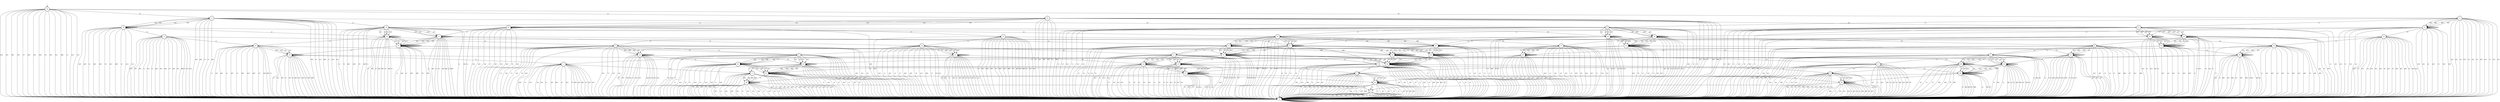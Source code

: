 digraph "data/our_models/magento_3_4_m" {
0 [label=0];
1 [label=1, shape=doublecircle];
2 [label=2, shape=doublecircle];
3 [label=3, shape=doublecircle];
4 [label=4, shape=doublecircle];
5 [label=5, shape=doublecircle];
6 [label=6, shape=doublecircle];
7 [label=7, shape=doublecircle];
8 [label=8, shape=doublecircle];
9 [label=9, shape=doublecircle];
10 [label=10, shape=doublecircle];
11 [label=11, shape=doublecircle];
12 [label=12, shape=doublecircle];
13 [label=13, shape=doublecircle];
14 [label=14, shape=doublecircle];
15 [label=15, shape=doublecircle];
16 [label=16, shape=doublecircle];
17 [label=17, shape=doublecircle];
18 [label=18, shape=doublecircle];
19 [label=19, shape=doublecircle];
20 [label=20, shape=doublecircle];
21 [label=21, shape=doublecircle];
22 [label=22, shape=doublecircle];
23 [label=23, shape=doublecircle];
24 [label=24, shape=doublecircle];
25 [label=25, shape=doublecircle];
26 [label=26, shape=doublecircle];
27 [label=27, shape=doublecircle];
28 [label=28, shape=doublecircle];
29 [label=29, shape=doublecircle];
30 [label=30, shape=doublecircle];
31 [label=31, shape=doublecircle];
32 [label=32, shape=doublecircle];
33 [label=33, shape=doublecircle];
34 [label=34, shape=doublecircle];
35 [label=35, shape=doublecircle];
36 [label=36, shape=doublecircle];
37 [label=37, shape=doublecircle];
38 [label=38, shape=doublecircle];
39 [label=39, shape=doublecircle];
40 [label=40, shape=doublecircle];
41 [label=41, shape=doublecircle];
42 [label=42, shape=doublecircle];
43 [label=43, shape=doublecircle];
44 [label=44, shape=doublecircle];
45 [label=45, shape=doublecircle];
46 [label=46, shape=doublecircle];
47 [label=47, shape=doublecircle];
48 [label=48, shape=doublecircle];
49 [label=49, shape=doublecircle];
50 [label=50, shape=doublecircle];
51 [label=51, shape=doublecircle];
52 [label=52, shape=doublecircle];
53 [label=53, shape=doublecircle];
54 [label=54, shape=doublecircle];
55 [label=55, shape=doublecircle];
56 [label=56, shape=doublecircle];
57 [label=57, shape=doublecircle];
58 [label=58, shape=doublecircle];
59 [label=59, shape=doublecircle];
60 [label=60, shape=doublecircle];
61 [label=61, shape=doublecircle];
62 [label=62, shape=doublecircle];
63 [label=63, shape=doublecircle];
64 [label=64, shape=doublecircle];
0 -> 0  [label=A10];
0 -> 0  [label=L1];
0 -> 0  [label=A21];
0 -> 0  [label=A01];
0 -> 0  [label=L0];
0 -> 0  [label=L2];
0 -> 0  [label=A22];
0 -> 0  [label=C2];
0 -> 0  [label=A02];
0 -> 0  [label=A23];
0 -> 0  [label=A03];
0 -> 0  [label=C0];
0 -> 0  [label=A20];
0 -> 0  [label=A12];
0 -> 0  [label=A00];
0 -> 0  [label=C1];
0 -> 0  [label=A13];
0 -> 0  [label=A11];
1 -> 0  [label=A10];
1 -> 0  [label=L1];
1 -> 0  [label=A21];
1 -> 0  [label=A01];
1 -> 0  [label=L0];
1 -> 0  [label=L2];
1 -> 0  [label=A22];
1 -> 0  [label=C2];
1 -> 0  [label=A02];
1 -> 0  [label=A23];
1 -> 0  [label=A03];
1 -> 0  [label=C0];
1 -> 0  [label=A20];
1 -> 0  [label=A12];
1 -> 0  [label=A00];
1 -> 0  [label=C1];
1 -> 0  [label=A13];
1 -> 0  [label=A11];
2 -> 64  [label=A10];
2 -> 0  [label=L1];
2 -> 0  [label=A21];
2 -> 0  [label=A01];
2 -> 0  [label=L0];
2 -> 0  [label=L2];
2 -> 0  [label=A22];
2 -> 0  [label=C2];
2 -> 0  [label=A02];
2 -> 0  [label=A23];
2 -> 0  [label=A03];
2 -> 0  [label=C0];
2 -> 0  [label=A20];
2 -> 64  [label=A12];
2 -> 0  [label=A00];
2 -> 0  [label=C1];
2 -> 64  [label=A13];
2 -> 64  [label=A11];
3 -> 0  [label=A10];
3 -> 2  [label=L1];
3 -> 0  [label=A21];
3 -> 0  [label=A01];
3 -> 0  [label=L0];
3 -> 0  [label=L2];
3 -> 0  [label=A22];
3 -> 0  [label=C2];
3 -> 0  [label=A02];
3 -> 0  [label=A23];
3 -> 0  [label=A03];
3 -> 0  [label=C0];
3 -> 0  [label=A20];
3 -> 0  [label=A12];
3 -> 0  [label=A00];
3 -> 0  [label=C1];
3 -> 0  [label=A13];
3 -> 0  [label=A11];
4 -> 0  [label=A10];
4 -> 5  [label=L1];
4 -> 33  [label=A21];
4 -> 0  [label=A01];
4 -> 0  [label=L0];
4 -> 0  [label=L2];
4 -> 33  [label=A22];
4 -> 0  [label=C2];
4 -> 0  [label=A02];
4 -> 33  [label=A23];
4 -> 0  [label=A03];
4 -> 0  [label=C0];
4 -> 33  [label=A20];
4 -> 0  [label=A12];
4 -> 0  [label=A00];
4 -> 0  [label=C1];
4 -> 0  [label=A13];
4 -> 0  [label=A11];
5 -> 60  [label=A10];
5 -> 0  [label=L1];
5 -> 35  [label=A21];
5 -> 0  [label=A01];
5 -> 0  [label=L0];
5 -> 0  [label=L2];
5 -> 35  [label=A22];
5 -> 0  [label=C2];
5 -> 0  [label=A02];
5 -> 35  [label=A23];
5 -> 0  [label=A03];
5 -> 0  [label=C0];
5 -> 35  [label=A20];
5 -> 60  [label=A12];
5 -> 0  [label=A00];
5 -> 0  [label=C1];
5 -> 60  [label=A13];
5 -> 60  [label=A11];
6 -> 0  [label=A10];
6 -> 0  [label=L1];
6 -> 36  [label=A21];
6 -> 0  [label=A01];
6 -> 0  [label=L0];
6 -> 0  [label=L2];
6 -> 36  [label=A22];
6 -> 0  [label=C2];
6 -> 0  [label=A02];
6 -> 36  [label=A23];
6 -> 0  [label=A03];
6 -> 0  [label=C0];
6 -> 36  [label=A20];
6 -> 0  [label=A12];
6 -> 0  [label=A00];
6 -> 0  [label=C1];
6 -> 0  [label=A13];
6 -> 0  [label=A11];
7 -> 0  [label=A10];
7 -> 8  [label=L1];
7 -> 0  [label=A21];
7 -> 44  [label=A01];
7 -> 0  [label=L0];
7 -> 0  [label=L2];
7 -> 0  [label=A22];
7 -> 0  [label=C2];
7 -> 44  [label=A02];
7 -> 0  [label=A23];
7 -> 44  [label=A03];
7 -> 0  [label=C0];
7 -> 0  [label=A20];
7 -> 0  [label=A12];
7 -> 44  [label=A00];
7 -> 0  [label=C1];
7 -> 0  [label=A13];
7 -> 0  [label=A11];
8 -> 61  [label=A10];
8 -> 0  [label=L1];
8 -> 0  [label=A21];
8 -> 46  [label=A01];
8 -> 0  [label=L0];
8 -> 0  [label=L2];
8 -> 0  [label=A22];
8 -> 0  [label=C2];
8 -> 46  [label=A02];
8 -> 0  [label=A23];
8 -> 46  [label=A03];
8 -> 0  [label=C0];
8 -> 0  [label=A20];
8 -> 61  [label=A12];
8 -> 46  [label=A00];
8 -> 0  [label=C1];
8 -> 61  [label=A13];
8 -> 61  [label=A11];
9 -> 0  [label=A10];
9 -> 10  [label=L1];
9 -> 30  [label=A21];
9 -> 39  [label=A01];
9 -> 0  [label=L0];
9 -> 0  [label=L2];
9 -> 30  [label=A22];
9 -> 0  [label=C2];
9 -> 39  [label=A02];
9 -> 30  [label=A23];
9 -> 39  [label=A03];
9 -> 0  [label=C0];
9 -> 30  [label=A20];
9 -> 0  [label=A12];
9 -> 39  [label=A00];
9 -> 0  [label=C1];
9 -> 0  [label=A13];
9 -> 0  [label=A11];
10 -> 53  [label=A10];
10 -> 0  [label=L1];
10 -> 31  [label=A21];
10 -> 40  [label=A01];
10 -> 0  [label=L0];
10 -> 0  [label=L2];
10 -> 31  [label=A22];
10 -> 0  [label=C2];
10 -> 40  [label=A02];
10 -> 31  [label=A23];
10 -> 40  [label=A03];
10 -> 0  [label=C0];
10 -> 31  [label=A20];
10 -> 53  [label=A12];
10 -> 40  [label=A00];
10 -> 0  [label=C1];
10 -> 53  [label=A13];
10 -> 53  [label=A11];
11 -> 0  [label=A10];
11 -> 0  [label=L1];
11 -> 0  [label=A21];
11 -> 48  [label=A01];
11 -> 0  [label=L0];
11 -> 0  [label=L2];
11 -> 0  [label=A22];
11 -> 0  [label=C2];
11 -> 48  [label=A02];
11 -> 0  [label=A23];
11 -> 48  [label=A03];
11 -> 0  [label=C0];
11 -> 0  [label=A20];
11 -> 0  [label=A12];
11 -> 48  [label=A00];
11 -> 0  [label=C1];
11 -> 0  [label=A13];
11 -> 0  [label=A11];
12 -> 0  [label=A10];
12 -> 0  [label=L1];
12 -> 34  [label=A21];
12 -> 45  [label=A01];
12 -> 0  [label=L0];
12 -> 0  [label=L2];
12 -> 34  [label=A22];
12 -> 0  [label=C2];
12 -> 45  [label=A02];
12 -> 34  [label=A23];
12 -> 45  [label=A03];
12 -> 0  [label=C0];
12 -> 34  [label=A20];
12 -> 0  [label=A12];
12 -> 45  [label=A00];
12 -> 0  [label=C1];
12 -> 0  [label=A13];
12 -> 0  [label=A11];
13 -> 0  [label=A10];
13 -> 14  [label=L1];
13 -> 0  [label=A21];
13 -> 0  [label=A01];
13 -> 7  [label=L0];
13 -> 0  [label=L2];
13 -> 0  [label=A22];
13 -> 0  [label=C2];
13 -> 0  [label=A02];
13 -> 0  [label=A23];
13 -> 0  [label=A03];
13 -> 0  [label=C0];
13 -> 0  [label=A20];
13 -> 0  [label=A12];
13 -> 0  [label=A00];
13 -> 0  [label=C1];
13 -> 0  [label=A13];
13 -> 0  [label=A11];
14 -> 58  [label=A10];
14 -> 0  [label=L1];
14 -> 0  [label=A21];
14 -> 0  [label=A01];
14 -> 8  [label=L0];
14 -> 0  [label=L2];
14 -> 0  [label=A22];
14 -> 0  [label=C2];
14 -> 0  [label=A02];
14 -> 0  [label=A23];
14 -> 0  [label=A03];
14 -> 0  [label=C0];
14 -> 0  [label=A20];
14 -> 58  [label=A12];
14 -> 0  [label=A00];
14 -> 0  [label=C1];
14 -> 58  [label=A13];
14 -> 58  [label=A11];
15 -> 0  [label=A10];
15 -> 16  [label=L1];
15 -> 28  [label=A21];
15 -> 0  [label=A01];
15 -> 9  [label=L0];
15 -> 0  [label=L2];
15 -> 28  [label=A22];
15 -> 0  [label=C2];
15 -> 0  [label=A02];
15 -> 28  [label=A23];
15 -> 0  [label=A03];
15 -> 0  [label=C0];
15 -> 28  [label=A20];
15 -> 0  [label=A12];
15 -> 0  [label=A00];
15 -> 0  [label=C1];
15 -> 0  [label=A13];
15 -> 0  [label=A11];
16 -> 51  [label=A10];
16 -> 0  [label=L1];
16 -> 29  [label=A21];
16 -> 0  [label=A01];
16 -> 10  [label=L0];
16 -> 0  [label=L2];
16 -> 29  [label=A22];
16 -> 0  [label=C2];
16 -> 0  [label=A02];
16 -> 29  [label=A23];
16 -> 0  [label=A03];
16 -> 0  [label=C0];
16 -> 29  [label=A20];
16 -> 51  [label=A12];
16 -> 0  [label=A00];
16 -> 0  [label=C1];
16 -> 51  [label=A13];
16 -> 51  [label=A11];
17 -> 0  [label=A10];
17 -> 0  [label=L1];
17 -> 0  [label=A21];
17 -> 0  [label=A01];
17 -> 11  [label=L0];
17 -> 0  [label=L2];
17 -> 0  [label=A22];
17 -> 0  [label=C2];
17 -> 0  [label=A02];
17 -> 0  [label=A23];
17 -> 0  [label=A03];
17 -> 0  [label=C0];
17 -> 0  [label=A20];
17 -> 0  [label=A12];
17 -> 0  [label=A00];
17 -> 0  [label=C1];
17 -> 0  [label=A13];
17 -> 0  [label=A11];
18 -> 0  [label=A10];
18 -> 0  [label=L1];
18 -> 32  [label=A21];
18 -> 0  [label=A01];
18 -> 12  [label=L0];
18 -> 0  [label=L2];
18 -> 32  [label=A22];
18 -> 0  [label=C2];
18 -> 0  [label=A02];
18 -> 32  [label=A23];
18 -> 0  [label=A03];
18 -> 0  [label=C0];
18 -> 32  [label=A20];
18 -> 0  [label=A12];
18 -> 0  [label=A00];
18 -> 0  [label=C1];
18 -> 0  [label=A13];
18 -> 0  [label=A11];
19 -> 0  [label=A10];
19 -> 20  [label=L1];
19 -> 0  [label=A21];
19 -> 0  [label=A01];
19 -> 21  [label=L0];
19 -> 15  [label=L2];
19 -> 0  [label=A22];
19 -> 0  [label=C2];
19 -> 0  [label=A02];
19 -> 0  [label=A23];
19 -> 0  [label=A03];
19 -> 0  [label=C0];
19 -> 0  [label=A20];
19 -> 0  [label=A12];
19 -> 0  [label=A00];
19 -> 0  [label=C1];
19 -> 0  [label=A13];
19 -> 0  [label=A11];
20 -> 49  [label=A10];
20 -> 0  [label=L1];
20 -> 0  [label=A21];
20 -> 0  [label=A01];
20 -> 22  [label=L0];
20 -> 16  [label=L2];
20 -> 0  [label=A22];
20 -> 0  [label=C2];
20 -> 0  [label=A02];
20 -> 0  [label=A23];
20 -> 0  [label=A03];
20 -> 0  [label=C0];
20 -> 0  [label=A20];
20 -> 49  [label=A12];
20 -> 0  [label=A00];
20 -> 0  [label=C1];
20 -> 49  [label=A13];
20 -> 49  [label=A11];
21 -> 0  [label=A10];
21 -> 22  [label=L1];
21 -> 0  [label=A21];
21 -> 37  [label=A01];
21 -> 0  [label=L0];
21 -> 9  [label=L2];
21 -> 0  [label=A22];
21 -> 0  [label=C2];
21 -> 37  [label=A02];
21 -> 0  [label=A23];
21 -> 37  [label=A03];
21 -> 0  [label=C0];
21 -> 0  [label=A20];
21 -> 0  [label=A12];
21 -> 37  [label=A00];
21 -> 0  [label=C1];
21 -> 0  [label=A13];
21 -> 0  [label=A11];
22 -> 50  [label=A10];
22 -> 0  [label=L1];
22 -> 0  [label=A21];
22 -> 38  [label=A01];
22 -> 0  [label=L0];
22 -> 10  [label=L2];
22 -> 0  [label=A22];
22 -> 0  [label=C2];
22 -> 38  [label=A02];
22 -> 0  [label=A23];
22 -> 38  [label=A03];
22 -> 0  [label=C0];
22 -> 0  [label=A20];
22 -> 50  [label=A12];
22 -> 38  [label=A00];
22 -> 0  [label=C1];
22 -> 50  [label=A13];
22 -> 50  [label=A11];
23 -> 0  [label=A10];
23 -> 0  [label=L1];
23 -> 0  [label=A21];
23 -> 0  [label=A01];
23 -> 25  [label=L0];
23 -> 18  [label=L2];
23 -> 0  [label=A22];
23 -> 0  [label=C2];
23 -> 0  [label=A02];
23 -> 0  [label=A23];
23 -> 0  [label=A03];
23 -> 0  [label=C0];
23 -> 0  [label=A20];
23 -> 0  [label=A12];
23 -> 0  [label=A00];
23 -> 0  [label=C1];
23 -> 0  [label=A13];
23 -> 0  [label=A11];
24 -> 0  [label=A10];
24 -> 26  [label=L1];
24 -> 0  [label=A21];
24 -> 0  [label=A01];
24 -> 0  [label=L0];
24 -> 4  [label=L2];
24 -> 0  [label=A22];
24 -> 0  [label=C2];
24 -> 0  [label=A02];
24 -> 0  [label=A23];
24 -> 0  [label=A03];
24 -> 0  [label=C0];
24 -> 0  [label=A20];
24 -> 0  [label=A12];
24 -> 0  [label=A00];
24 -> 0  [label=C1];
24 -> 0  [label=A13];
24 -> 0  [label=A11];
25 -> 0  [label=A10];
25 -> 0  [label=L1];
25 -> 0  [label=A21];
25 -> 42  [label=A01];
25 -> 0  [label=L0];
25 -> 12  [label=L2];
25 -> 0  [label=A22];
25 -> 0  [label=C2];
25 -> 42  [label=A02];
25 -> 0  [label=A23];
25 -> 42  [label=A03];
25 -> 0  [label=C0];
25 -> 0  [label=A20];
25 -> 0  [label=A12];
25 -> 42  [label=A00];
25 -> 0  [label=C1];
25 -> 0  [label=A13];
25 -> 0  [label=A11];
26 -> 56  [label=A10];
26 -> 0  [label=L1];
26 -> 0  [label=A21];
26 -> 0  [label=A01];
26 -> 0  [label=L0];
26 -> 5  [label=L2];
26 -> 0  [label=A22];
26 -> 0  [label=C2];
26 -> 0  [label=A02];
26 -> 0  [label=A23];
26 -> 0  [label=A03];
26 -> 0  [label=C0];
26 -> 0  [label=A20];
26 -> 56  [label=A12];
26 -> 0  [label=A00];
26 -> 0  [label=C1];
26 -> 56  [label=A13];
26 -> 56  [label=A11];
27 -> 0  [label=A10];
27 -> 0  [label=L1];
27 -> 0  [label=A21];
27 -> 0  [label=A01];
27 -> 0  [label=L0];
27 -> 6  [label=L2];
27 -> 0  [label=A22];
27 -> 0  [label=C2];
27 -> 0  [label=A02];
27 -> 0  [label=A23];
27 -> 0  [label=A03];
27 -> 0  [label=C0];
27 -> 0  [label=A20];
27 -> 0  [label=A12];
27 -> 0  [label=A00];
27 -> 0  [label=C1];
27 -> 0  [label=A13];
27 -> 0  [label=A11];
28 -> 0  [label=A10];
28 -> 29  [label=L1];
28 -> 28  [label=A21];
28 -> 0  [label=A01];
28 -> 30  [label=L0];
28 -> 0  [label=L2];
28 -> 28  [label=A22];
28 -> 13  [label=C2];
28 -> 0  [label=A02];
28 -> 28  [label=A23];
28 -> 0  [label=A03];
28 -> 0  [label=C0];
28 -> 28  [label=A20];
28 -> 0  [label=A12];
28 -> 0  [label=A00];
28 -> 0  [label=C1];
28 -> 0  [label=A13];
28 -> 0  [label=A11];
29 -> 54  [label=A10];
29 -> 0  [label=L1];
29 -> 29  [label=A21];
29 -> 0  [label=A01];
29 -> 31  [label=L0];
29 -> 0  [label=L2];
29 -> 29  [label=A22];
29 -> 14  [label=C2];
29 -> 0  [label=A02];
29 -> 29  [label=A23];
29 -> 0  [label=A03];
29 -> 0  [label=C0];
29 -> 29  [label=A20];
29 -> 54  [label=A12];
29 -> 0  [label=A00];
29 -> 0  [label=C1];
29 -> 54  [label=A13];
29 -> 54  [label=A11];
30 -> 0  [label=A10];
30 -> 31  [label=L1];
30 -> 30  [label=A21];
30 -> 41  [label=A01];
30 -> 0  [label=L0];
30 -> 0  [label=L2];
30 -> 30  [label=A22];
30 -> 7  [label=C2];
30 -> 41  [label=A02];
30 -> 30  [label=A23];
30 -> 41  [label=A03];
30 -> 0  [label=C0];
30 -> 30  [label=A20];
30 -> 0  [label=A12];
30 -> 41  [label=A00];
30 -> 0  [label=C1];
30 -> 0  [label=A13];
30 -> 0  [label=A11];
31 -> 57  [label=A10];
31 -> 0  [label=L1];
31 -> 31  [label=A21];
31 -> 43  [label=A01];
31 -> 0  [label=L0];
31 -> 0  [label=L2];
31 -> 31  [label=A22];
31 -> 8  [label=C2];
31 -> 43  [label=A02];
31 -> 31  [label=A23];
31 -> 43  [label=A03];
31 -> 0  [label=C0];
31 -> 31  [label=A20];
31 -> 57  [label=A12];
31 -> 43  [label=A00];
31 -> 0  [label=C1];
31 -> 57  [label=A13];
31 -> 57  [label=A11];
32 -> 0  [label=A10];
32 -> 0  [label=L1];
32 -> 32  [label=A21];
32 -> 0  [label=A01];
32 -> 34  [label=L0];
32 -> 0  [label=L2];
32 -> 32  [label=A22];
32 -> 17  [label=C2];
32 -> 0  [label=A02];
32 -> 32  [label=A23];
32 -> 0  [label=A03];
32 -> 0  [label=C0];
32 -> 32  [label=A20];
32 -> 0  [label=A12];
32 -> 0  [label=A00];
32 -> 0  [label=C1];
32 -> 0  [label=A13];
32 -> 0  [label=A11];
33 -> 0  [label=A10];
33 -> 35  [label=L1];
33 -> 33  [label=A21];
33 -> 0  [label=A01];
33 -> 0  [label=L0];
33 -> 0  [label=L2];
33 -> 33  [label=A22];
33 -> 3  [label=C2];
33 -> 0  [label=A02];
33 -> 33  [label=A23];
33 -> 0  [label=A03];
33 -> 0  [label=C0];
33 -> 33  [label=A20];
33 -> 0  [label=A12];
33 -> 0  [label=A00];
33 -> 0  [label=C1];
33 -> 0  [label=A13];
33 -> 0  [label=A11];
34 -> 0  [label=A10];
34 -> 0  [label=L1];
34 -> 34  [label=A21];
34 -> 47  [label=A01];
34 -> 0  [label=L0];
34 -> 0  [label=L2];
34 -> 34  [label=A22];
34 -> 11  [label=C2];
34 -> 47  [label=A02];
34 -> 34  [label=A23];
34 -> 47  [label=A03];
34 -> 0  [label=C0];
34 -> 34  [label=A20];
34 -> 0  [label=A12];
34 -> 47  [label=A00];
34 -> 0  [label=C1];
34 -> 0  [label=A13];
34 -> 0  [label=A11];
35 -> 63  [label=A10];
35 -> 0  [label=L1];
35 -> 35  [label=A21];
35 -> 0  [label=A01];
35 -> 0  [label=L0];
35 -> 0  [label=L2];
35 -> 35  [label=A22];
35 -> 2  [label=C2];
35 -> 0  [label=A02];
35 -> 35  [label=A23];
35 -> 0  [label=A03];
35 -> 0  [label=C0];
35 -> 35  [label=A20];
35 -> 63  [label=A12];
35 -> 0  [label=A00];
35 -> 0  [label=C1];
35 -> 63  [label=A13];
35 -> 63  [label=A11];
36 -> 0  [label=A10];
36 -> 0  [label=L1];
36 -> 36  [label=A21];
36 -> 0  [label=A01];
36 -> 0  [label=L0];
36 -> 0  [label=L2];
36 -> 36  [label=A22];
36 -> 1  [label=C2];
36 -> 0  [label=A02];
36 -> 36  [label=A23];
36 -> 0  [label=A03];
36 -> 0  [label=C0];
36 -> 36  [label=A20];
36 -> 0  [label=A12];
36 -> 0  [label=A00];
36 -> 0  [label=C1];
36 -> 0  [label=A13];
36 -> 0  [label=A11];
37 -> 0  [label=A10];
37 -> 38  [label=L1];
37 -> 0  [label=A21];
37 -> 37  [label=A01];
37 -> 0  [label=L0];
37 -> 39  [label=L2];
37 -> 0  [label=A22];
37 -> 0  [label=C2];
37 -> 37  [label=A02];
37 -> 0  [label=A23];
37 -> 37  [label=A03];
37 -> 24  [label=C0];
37 -> 0  [label=A20];
37 -> 0  [label=A12];
37 -> 37  [label=A00];
37 -> 0  [label=C1];
37 -> 0  [label=A13];
37 -> 0  [label=A11];
38 -> 52  [label=A10];
38 -> 0  [label=L1];
38 -> 0  [label=A21];
38 -> 38  [label=A01];
38 -> 0  [label=L0];
38 -> 40  [label=L2];
38 -> 0  [label=A22];
38 -> 0  [label=C2];
38 -> 38  [label=A02];
38 -> 0  [label=A23];
38 -> 38  [label=A03];
38 -> 26  [label=C0];
38 -> 0  [label=A20];
38 -> 52  [label=A12];
38 -> 38  [label=A00];
38 -> 0  [label=C1];
38 -> 52  [label=A13];
38 -> 52  [label=A11];
39 -> 0  [label=A10];
39 -> 40  [label=L1];
39 -> 41  [label=A21];
39 -> 39  [label=A01];
39 -> 0  [label=L0];
39 -> 0  [label=L2];
39 -> 41  [label=A22];
39 -> 0  [label=C2];
39 -> 39  [label=A02];
39 -> 41  [label=A23];
39 -> 39  [label=A03];
39 -> 4  [label=C0];
39 -> 41  [label=A20];
39 -> 0  [label=A12];
39 -> 39  [label=A00];
39 -> 0  [label=C1];
39 -> 0  [label=A13];
39 -> 0  [label=A11];
40 -> 55  [label=A10];
40 -> 0  [label=L1];
40 -> 43  [label=A21];
40 -> 40  [label=A01];
40 -> 0  [label=L0];
40 -> 0  [label=L2];
40 -> 43  [label=A22];
40 -> 0  [label=C2];
40 -> 40  [label=A02];
40 -> 43  [label=A23];
40 -> 40  [label=A03];
40 -> 5  [label=C0];
40 -> 43  [label=A20];
40 -> 55  [label=A12];
40 -> 40  [label=A00];
40 -> 0  [label=C1];
40 -> 55  [label=A13];
40 -> 55  [label=A11];
41 -> 0  [label=A10];
41 -> 43  [label=L1];
41 -> 41  [label=A21];
41 -> 41  [label=A01];
41 -> 0  [label=L0];
41 -> 0  [label=L2];
41 -> 41  [label=A22];
41 -> 44  [label=C2];
41 -> 41  [label=A02];
41 -> 41  [label=A23];
41 -> 41  [label=A03];
41 -> 33  [label=C0];
41 -> 41  [label=A20];
41 -> 0  [label=A12];
41 -> 41  [label=A00];
41 -> 0  [label=C1];
41 -> 0  [label=A13];
41 -> 0  [label=A11];
42 -> 0  [label=A10];
42 -> 0  [label=L1];
42 -> 0  [label=A21];
42 -> 42  [label=A01];
42 -> 0  [label=L0];
42 -> 45  [label=L2];
42 -> 0  [label=A22];
42 -> 0  [label=C2];
42 -> 42  [label=A02];
42 -> 0  [label=A23];
42 -> 42  [label=A03];
42 -> 27  [label=C0];
42 -> 0  [label=A20];
42 -> 0  [label=A12];
42 -> 42  [label=A00];
42 -> 0  [label=C1];
42 -> 0  [label=A13];
42 -> 0  [label=A11];
43 -> 59  [label=A10];
43 -> 0  [label=L1];
43 -> 43  [label=A21];
43 -> 43  [label=A01];
43 -> 0  [label=L0];
43 -> 0  [label=L2];
43 -> 43  [label=A22];
43 -> 46  [label=C2];
43 -> 43  [label=A02];
43 -> 43  [label=A23];
43 -> 43  [label=A03];
43 -> 35  [label=C0];
43 -> 43  [label=A20];
43 -> 59  [label=A12];
43 -> 43  [label=A00];
43 -> 0  [label=C1];
43 -> 59  [label=A13];
43 -> 59  [label=A11];
44 -> 0  [label=A10];
44 -> 46  [label=L1];
44 -> 0  [label=A21];
44 -> 44  [label=A01];
44 -> 0  [label=L0];
44 -> 0  [label=L2];
44 -> 0  [label=A22];
44 -> 0  [label=C2];
44 -> 44  [label=A02];
44 -> 0  [label=A23];
44 -> 44  [label=A03];
44 -> 3  [label=C0];
44 -> 0  [label=A20];
44 -> 0  [label=A12];
44 -> 44  [label=A00];
44 -> 0  [label=C1];
44 -> 0  [label=A13];
44 -> 0  [label=A11];
45 -> 0  [label=A10];
45 -> 0  [label=L1];
45 -> 47  [label=A21];
45 -> 45  [label=A01];
45 -> 0  [label=L0];
45 -> 0  [label=L2];
45 -> 47  [label=A22];
45 -> 0  [label=C2];
45 -> 45  [label=A02];
45 -> 47  [label=A23];
45 -> 45  [label=A03];
45 -> 6  [label=C0];
45 -> 47  [label=A20];
45 -> 0  [label=A12];
45 -> 45  [label=A00];
45 -> 0  [label=C1];
45 -> 0  [label=A13];
45 -> 0  [label=A11];
46 -> 62  [label=A10];
46 -> 0  [label=L1];
46 -> 0  [label=A21];
46 -> 46  [label=A01];
46 -> 0  [label=L0];
46 -> 0  [label=L2];
46 -> 0  [label=A22];
46 -> 0  [label=C2];
46 -> 46  [label=A02];
46 -> 0  [label=A23];
46 -> 46  [label=A03];
46 -> 2  [label=C0];
46 -> 0  [label=A20];
46 -> 62  [label=A12];
46 -> 46  [label=A00];
46 -> 0  [label=C1];
46 -> 62  [label=A13];
46 -> 62  [label=A11];
47 -> 0  [label=A10];
47 -> 0  [label=L1];
47 -> 47  [label=A21];
47 -> 47  [label=A01];
47 -> 0  [label=L0];
47 -> 0  [label=L2];
47 -> 47  [label=A22];
47 -> 48  [label=C2];
47 -> 47  [label=A02];
47 -> 47  [label=A23];
47 -> 47  [label=A03];
47 -> 36  [label=C0];
47 -> 47  [label=A20];
47 -> 0  [label=A12];
47 -> 47  [label=A00];
47 -> 0  [label=C1];
47 -> 0  [label=A13];
47 -> 0  [label=A11];
48 -> 0  [label=A10];
48 -> 0  [label=L1];
48 -> 0  [label=A21];
48 -> 48  [label=A01];
48 -> 0  [label=L0];
48 -> 0  [label=L2];
48 -> 0  [label=A22];
48 -> 0  [label=C2];
48 -> 48  [label=A02];
48 -> 0  [label=A23];
48 -> 48  [label=A03];
48 -> 1  [label=C0];
48 -> 0  [label=A20];
48 -> 0  [label=A12];
48 -> 48  [label=A00];
48 -> 0  [label=C1];
48 -> 0  [label=A13];
48 -> 0  [label=A11];
49 -> 49  [label=A10];
49 -> 0  [label=L1];
49 -> 0  [label=A21];
49 -> 0  [label=A01];
49 -> 50  [label=L0];
49 -> 51  [label=L2];
49 -> 0  [label=A22];
49 -> 0  [label=C2];
49 -> 0  [label=A02];
49 -> 0  [label=A23];
49 -> 0  [label=A03];
49 -> 0  [label=C0];
49 -> 0  [label=A20];
49 -> 49  [label=A12];
49 -> 0  [label=A00];
49 -> 23  [label=C1];
49 -> 49  [label=A13];
49 -> 49  [label=A11];
50 -> 50  [label=A10];
50 -> 0  [label=L1];
50 -> 0  [label=A21];
50 -> 52  [label=A01];
50 -> 0  [label=L0];
50 -> 53  [label=L2];
50 -> 0  [label=A22];
50 -> 0  [label=C2];
50 -> 52  [label=A02];
50 -> 0  [label=A23];
50 -> 52  [label=A03];
50 -> 0  [label=C0];
50 -> 0  [label=A20];
50 -> 50  [label=A12];
50 -> 52  [label=A00];
50 -> 25  [label=C1];
50 -> 50  [label=A13];
50 -> 50  [label=A11];
51 -> 51  [label=A10];
51 -> 0  [label=L1];
51 -> 54  [label=A21];
51 -> 0  [label=A01];
51 -> 53  [label=L0];
51 -> 0  [label=L2];
51 -> 54  [label=A22];
51 -> 0  [label=C2];
51 -> 0  [label=A02];
51 -> 54  [label=A23];
51 -> 0  [label=A03];
51 -> 0  [label=C0];
51 -> 54  [label=A20];
51 -> 51  [label=A12];
51 -> 0  [label=A00];
51 -> 18  [label=C1];
51 -> 51  [label=A13];
51 -> 51  [label=A11];
52 -> 52  [label=A10];
52 -> 0  [label=L1];
52 -> 0  [label=A21];
52 -> 52  [label=A01];
52 -> 0  [label=L0];
52 -> 55  [label=L2];
52 -> 0  [label=A22];
52 -> 0  [label=C2];
52 -> 52  [label=A02];
52 -> 0  [label=A23];
52 -> 52  [label=A03];
52 -> 56  [label=C0];
52 -> 0  [label=A20];
52 -> 52  [label=A12];
52 -> 52  [label=A00];
52 -> 42  [label=C1];
52 -> 52  [label=A13];
52 -> 52  [label=A11];
53 -> 53  [label=A10];
53 -> 0  [label=L1];
53 -> 57  [label=A21];
53 -> 55  [label=A01];
53 -> 0  [label=L0];
53 -> 0  [label=L2];
53 -> 57  [label=A22];
53 -> 0  [label=C2];
53 -> 55  [label=A02];
53 -> 57  [label=A23];
53 -> 55  [label=A03];
53 -> 0  [label=C0];
53 -> 57  [label=A20];
53 -> 53  [label=A12];
53 -> 55  [label=A00];
53 -> 12  [label=C1];
53 -> 53  [label=A13];
53 -> 53  [label=A11];
54 -> 54  [label=A10];
54 -> 0  [label=L1];
54 -> 54  [label=A21];
54 -> 0  [label=A01];
54 -> 57  [label=L0];
54 -> 0  [label=L2];
54 -> 54  [label=A22];
54 -> 58  [label=C2];
54 -> 0  [label=A02];
54 -> 54  [label=A23];
54 -> 0  [label=A03];
54 -> 0  [label=C0];
54 -> 54  [label=A20];
54 -> 54  [label=A12];
54 -> 0  [label=A00];
54 -> 32  [label=C1];
54 -> 54  [label=A13];
54 -> 54  [label=A11];
55 -> 55  [label=A10];
55 -> 0  [label=L1];
55 -> 59  [label=A21];
55 -> 55  [label=A01];
55 -> 0  [label=L0];
55 -> 0  [label=L2];
55 -> 59  [label=A22];
55 -> 0  [label=C2];
55 -> 55  [label=A02];
55 -> 59  [label=A23];
55 -> 55  [label=A03];
55 -> 60  [label=C0];
55 -> 59  [label=A20];
55 -> 55  [label=A12];
55 -> 55  [label=A00];
55 -> 45  [label=C1];
55 -> 55  [label=A13];
55 -> 55  [label=A11];
56 -> 56  [label=A10];
56 -> 0  [label=L1];
56 -> 0  [label=A21];
56 -> 0  [label=A01];
56 -> 0  [label=L0];
56 -> 60  [label=L2];
56 -> 0  [label=A22];
56 -> 0  [label=C2];
56 -> 0  [label=A02];
56 -> 0  [label=A23];
56 -> 0  [label=A03];
56 -> 0  [label=C0];
56 -> 0  [label=A20];
56 -> 56  [label=A12];
56 -> 0  [label=A00];
56 -> 27  [label=C1];
56 -> 56  [label=A13];
56 -> 56  [label=A11];
57 -> 57  [label=A10];
57 -> 0  [label=L1];
57 -> 57  [label=A21];
57 -> 59  [label=A01];
57 -> 0  [label=L0];
57 -> 0  [label=L2];
57 -> 57  [label=A22];
57 -> 61  [label=C2];
57 -> 59  [label=A02];
57 -> 57  [label=A23];
57 -> 59  [label=A03];
57 -> 0  [label=C0];
57 -> 57  [label=A20];
57 -> 57  [label=A12];
57 -> 59  [label=A00];
57 -> 34  [label=C1];
57 -> 57  [label=A13];
57 -> 57  [label=A11];
58 -> 58  [label=A10];
58 -> 0  [label=L1];
58 -> 0  [label=A21];
58 -> 0  [label=A01];
58 -> 61  [label=L0];
58 -> 0  [label=L2];
58 -> 0  [label=A22];
58 -> 0  [label=C2];
58 -> 0  [label=A02];
58 -> 0  [label=A23];
58 -> 0  [label=A03];
58 -> 0  [label=C0];
58 -> 0  [label=A20];
58 -> 58  [label=A12];
58 -> 0  [label=A00];
58 -> 17  [label=C1];
58 -> 58  [label=A13];
58 -> 58  [label=A11];
59 -> 59  [label=A10];
59 -> 0  [label=L1];
59 -> 59  [label=A21];
59 -> 59  [label=A01];
59 -> 0  [label=L0];
59 -> 0  [label=L2];
59 -> 59  [label=A22];
59 -> 62  [label=C2];
59 -> 59  [label=A02];
59 -> 59  [label=A23];
59 -> 59  [label=A03];
59 -> 63  [label=C0];
59 -> 59  [label=A20];
59 -> 59  [label=A12];
59 -> 59  [label=A00];
59 -> 47  [label=C1];
59 -> 59  [label=A13];
59 -> 59  [label=A11];
60 -> 60  [label=A10];
60 -> 0  [label=L1];
60 -> 63  [label=A21];
60 -> 0  [label=A01];
60 -> 0  [label=L0];
60 -> 0  [label=L2];
60 -> 63  [label=A22];
60 -> 0  [label=C2];
60 -> 0  [label=A02];
60 -> 63  [label=A23];
60 -> 0  [label=A03];
60 -> 0  [label=C0];
60 -> 63  [label=A20];
60 -> 60  [label=A12];
60 -> 0  [label=A00];
60 -> 6  [label=C1];
60 -> 60  [label=A13];
60 -> 60  [label=A11];
61 -> 61  [label=A10];
61 -> 0  [label=L1];
61 -> 0  [label=A21];
61 -> 62  [label=A01];
61 -> 0  [label=L0];
61 -> 0  [label=L2];
61 -> 0  [label=A22];
61 -> 0  [label=C2];
61 -> 62  [label=A02];
61 -> 0  [label=A23];
61 -> 62  [label=A03];
61 -> 0  [label=C0];
61 -> 0  [label=A20];
61 -> 61  [label=A12];
61 -> 62  [label=A00];
61 -> 11  [label=C1];
61 -> 61  [label=A13];
61 -> 61  [label=A11];
62 -> 62  [label=A10];
62 -> 0  [label=L1];
62 -> 0  [label=A21];
62 -> 62  [label=A01];
62 -> 0  [label=L0];
62 -> 0  [label=L2];
62 -> 0  [label=A22];
62 -> 0  [label=C2];
62 -> 62  [label=A02];
62 -> 0  [label=A23];
62 -> 62  [label=A03];
62 -> 64  [label=C0];
62 -> 0  [label=A20];
62 -> 62  [label=A12];
62 -> 62  [label=A00];
62 -> 48  [label=C1];
62 -> 62  [label=A13];
62 -> 62  [label=A11];
63 -> 63  [label=A10];
63 -> 0  [label=L1];
63 -> 63  [label=A21];
63 -> 0  [label=A01];
63 -> 0  [label=L0];
63 -> 0  [label=L2];
63 -> 63  [label=A22];
63 -> 64  [label=C2];
63 -> 0  [label=A02];
63 -> 63  [label=A23];
63 -> 0  [label=A03];
63 -> 0  [label=C0];
63 -> 63  [label=A20];
63 -> 63  [label=A12];
63 -> 0  [label=A00];
63 -> 36  [label=C1];
63 -> 63  [label=A13];
63 -> 63  [label=A11];
64 -> 64  [label=A10];
64 -> 0  [label=L1];
64 -> 0  [label=A21];
64 -> 0  [label=A01];
64 -> 0  [label=L0];
64 -> 0  [label=L2];
64 -> 0  [label=A22];
64 -> 0  [label=C2];
64 -> 0  [label=A02];
64 -> 0  [label=A23];
64 -> 0  [label=A03];
64 -> 0  [label=C0];
64 -> 0  [label=A20];
64 -> 64  [label=A12];
64 -> 0  [label=A00];
64 -> 1  [label=C1];
64 -> 64  [label=A13];
64 -> 64  [label=A11];
__start0 [label="", shape=none];
__start0 -> 19  [label=""];
}
